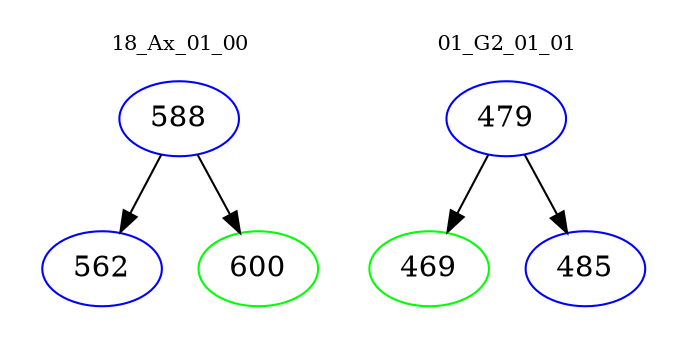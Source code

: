 digraph{
subgraph cluster_0 {
color = white
label = "18_Ax_01_00";
fontsize=10;
T0_588 [label="588", color="blue"]
T0_588 -> T0_562 [color="black"]
T0_562 [label="562", color="blue"]
T0_588 -> T0_600 [color="black"]
T0_600 [label="600", color="green"]
}
subgraph cluster_1 {
color = white
label = "01_G2_01_01";
fontsize=10;
T1_479 [label="479", color="blue"]
T1_479 -> T1_469 [color="black"]
T1_469 [label="469", color="green"]
T1_479 -> T1_485 [color="black"]
T1_485 [label="485", color="blue"]
}
}
